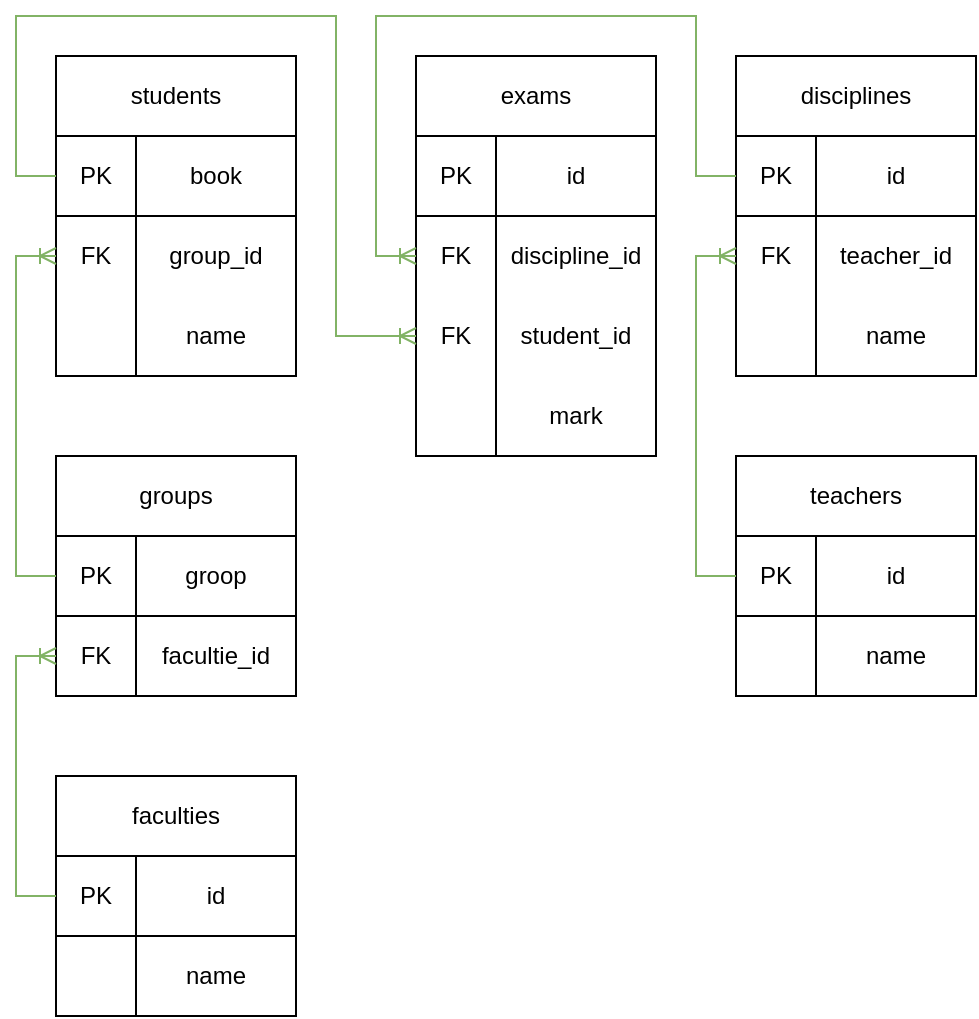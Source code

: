 <mxfile version="20.2.8" type="device"><diagram id="ZeilSVFGzcY2wbCDTDUL" name="Страница 1"><mxGraphModel dx="1422" dy="856" grid="1" gridSize="10" guides="1" tooltips="1" connect="1" arrows="1" fold="1" page="1" pageScale="1" pageWidth="1169" pageHeight="827" math="0" shadow="0"><root><mxCell id="0"/><mxCell id="1" parent="0"/><mxCell id="4obmJRQxsSkdRmByeBgu-1" value="faculties" style="rounded=0;whiteSpace=wrap;html=1;container=0;" parent="1" vertex="1"><mxGeometry x="80" y="440" width="120" height="40" as="geometry"/></mxCell><mxCell id="4obmJRQxsSkdRmByeBgu-2" value="" style="rounded=0;whiteSpace=wrap;html=1;container=0;" parent="1" vertex="1"><mxGeometry x="120" y="480" width="80" height="80" as="geometry"/></mxCell><mxCell id="4obmJRQxsSkdRmByeBgu-3" value="" style="rounded=0;whiteSpace=wrap;html=1;container=0;" parent="1" vertex="1"><mxGeometry x="80" y="480" width="40" height="80" as="geometry"/></mxCell><mxCell id="4obmJRQxsSkdRmByeBgu-7" value="groups" style="rounded=0;whiteSpace=wrap;html=1;container=0;" parent="1" vertex="1"><mxGeometry x="80" y="280" width="120" height="40" as="geometry"/></mxCell><mxCell id="4obmJRQxsSkdRmByeBgu-8" value="" style="rounded=0;whiteSpace=wrap;html=1;container=0;" parent="1" vertex="1"><mxGeometry x="120" y="320" width="80" height="80" as="geometry"/></mxCell><mxCell id="4obmJRQxsSkdRmByeBgu-9" value="" style="rounded=0;whiteSpace=wrap;html=1;container=0;" parent="1" vertex="1"><mxGeometry x="80" y="320" width="40" height="80" as="geometry"/></mxCell><mxCell id="4obmJRQxsSkdRmByeBgu-26" value="PK" style="text;html=1;strokeColor=default;fillColor=none;align=center;verticalAlign=middle;whiteSpace=wrap;rounded=0;container=0;" parent="1" vertex="1"><mxGeometry x="80" y="320" width="40" height="40" as="geometry"/></mxCell><mxCell id="4obmJRQxsSkdRmByeBgu-39" value="groop" style="text;html=1;strokeColor=default;fillColor=none;align=center;verticalAlign=middle;whiteSpace=wrap;rounded=0;container=0;" parent="1" vertex="1"><mxGeometry x="120" y="320" width="80" height="40" as="geometry"/></mxCell><mxCell id="4obmJRQxsSkdRmByeBgu-11" value="students" style="rounded=0;whiteSpace=wrap;html=1;container=0;" parent="1" vertex="1"><mxGeometry x="80" y="80" width="120" height="40" as="geometry"/></mxCell><mxCell id="4obmJRQxsSkdRmByeBgu-12" value="" style="rounded=0;whiteSpace=wrap;html=1;container=0;" parent="1" vertex="1"><mxGeometry x="120" y="120" width="80" height="120" as="geometry"/></mxCell><mxCell id="4obmJRQxsSkdRmByeBgu-13" value="" style="rounded=0;whiteSpace=wrap;html=1;container=0;" parent="1" vertex="1"><mxGeometry x="80" y="120" width="40" height="120" as="geometry"/></mxCell><mxCell id="4obmJRQxsSkdRmByeBgu-15" value="exams" style="rounded=0;whiteSpace=wrap;html=1;container=0;" parent="1" vertex="1"><mxGeometry x="260" y="80" width="120" height="40" as="geometry"/></mxCell><mxCell id="4obmJRQxsSkdRmByeBgu-16" value="" style="rounded=0;whiteSpace=wrap;html=1;container=0;" parent="1" vertex="1"><mxGeometry x="300" y="120" width="80" height="160" as="geometry"/></mxCell><mxCell id="4obmJRQxsSkdRmByeBgu-17" value="" style="rounded=0;whiteSpace=wrap;html=1;container=0;" parent="1" vertex="1"><mxGeometry x="260" y="120" width="40" height="160" as="geometry"/></mxCell><mxCell id="4obmJRQxsSkdRmByeBgu-19" value="disciplines" style="rounded=0;whiteSpace=wrap;html=1;container=0;" parent="1" vertex="1"><mxGeometry x="420" y="80" width="120" height="40" as="geometry"/></mxCell><mxCell id="4obmJRQxsSkdRmByeBgu-20" value="" style="rounded=0;whiteSpace=wrap;html=1;container=0;" parent="1" vertex="1"><mxGeometry x="460" y="120" width="80" height="120" as="geometry"/></mxCell><mxCell id="4obmJRQxsSkdRmByeBgu-21" value="" style="rounded=0;whiteSpace=wrap;html=1;container=0;" parent="1" vertex="1"><mxGeometry x="420" y="120" width="40" height="120" as="geometry"/></mxCell><mxCell id="4obmJRQxsSkdRmByeBgu-23" value="teachers" style="rounded=0;whiteSpace=wrap;html=1;container=0;" parent="1" vertex="1"><mxGeometry x="420" y="280" width="120" height="40" as="geometry"/></mxCell><mxCell id="4obmJRQxsSkdRmByeBgu-24" value="" style="rounded=0;whiteSpace=wrap;html=1;container=0;" parent="1" vertex="1"><mxGeometry x="460" y="320" width="80" height="80" as="geometry"/></mxCell><mxCell id="4obmJRQxsSkdRmByeBgu-25" value="" style="rounded=0;whiteSpace=wrap;html=1;container=0;" parent="1" vertex="1"><mxGeometry x="420" y="320" width="40" height="80" as="geometry"/></mxCell><mxCell id="4obmJRQxsSkdRmByeBgu-40" value="PK" style="text;html=1;strokeColor=default;fillColor=none;align=center;verticalAlign=middle;whiteSpace=wrap;rounded=0;container=0;" parent="1" vertex="1"><mxGeometry x="80" y="120" width="40" height="40" as="geometry"/></mxCell><mxCell id="4obmJRQxsSkdRmByeBgu-43" value="name" style="text;html=1;align=center;verticalAlign=middle;whiteSpace=wrap;rounded=0;container=0;strokeColor=none;" parent="1" vertex="1"><mxGeometry x="120" y="520" width="80" height="40" as="geometry"/></mxCell><mxCell id="4obmJRQxsSkdRmByeBgu-44" value="PK" style="text;html=1;strokeColor=default;fillColor=none;align=center;verticalAlign=middle;whiteSpace=wrap;rounded=0;container=0;" parent="1" vertex="1"><mxGeometry x="80" y="480" width="40" height="40" as="geometry"/></mxCell><mxCell id="4obmJRQxsSkdRmByeBgu-46" value="name" style="text;html=1;align=center;verticalAlign=middle;whiteSpace=wrap;rounded=0;container=0;strokeColor=none;" parent="1" vertex="1"><mxGeometry x="120" y="200" width="80" height="40" as="geometry"/></mxCell><mxCell id="4obmJRQxsSkdRmByeBgu-47" value="book" style="text;html=1;align=center;verticalAlign=middle;whiteSpace=wrap;rounded=0;container=0;strokeColor=default;" parent="1" vertex="1"><mxGeometry x="120" y="120" width="80" height="40" as="geometry"/></mxCell><mxCell id="4obmJRQxsSkdRmByeBgu-48" value="group_id" style="text;html=1;align=center;verticalAlign=middle;whiteSpace=wrap;rounded=0;container=0;strokeColor=none;" parent="1" vertex="1"><mxGeometry x="120" y="160" width="80" height="40" as="geometry"/></mxCell><mxCell id="4obmJRQxsSkdRmByeBgu-49" value="FK" style="text;html=1;strokeColor=none;fillColor=none;align=center;verticalAlign=middle;whiteSpace=wrap;rounded=0;container=0;" parent="1" vertex="1"><mxGeometry x="80" y="160" width="40" height="40" as="geometry"/></mxCell><mxCell id="4obmJRQxsSkdRmByeBgu-51" value="id" style="text;html=1;align=center;verticalAlign=middle;whiteSpace=wrap;rounded=0;container=0;strokeColor=default;" parent="1" vertex="1"><mxGeometry x="460" y="120" width="80" height="40" as="geometry"/></mxCell><mxCell id="4obmJRQxsSkdRmByeBgu-52" value="PK" style="text;html=1;strokeColor=default;fillColor=none;align=center;verticalAlign=middle;whiteSpace=wrap;rounded=0;container=0;" parent="1" vertex="1"><mxGeometry x="420" y="120" width="40" height="40" as="geometry"/></mxCell><mxCell id="4obmJRQxsSkdRmByeBgu-53" value="id" style="text;html=1;align=center;verticalAlign=middle;whiteSpace=wrap;rounded=0;container=0;strokeColor=default;" parent="1" vertex="1"><mxGeometry x="460" y="320" width="80" height="40" as="geometry"/></mxCell><mxCell id="4obmJRQxsSkdRmByeBgu-54" value="PK" style="text;html=1;strokeColor=default;fillColor=none;align=center;verticalAlign=middle;whiteSpace=wrap;rounded=0;container=0;" parent="1" vertex="1"><mxGeometry x="420" y="320" width="40" height="40" as="geometry"/></mxCell><mxCell id="4obmJRQxsSkdRmByeBgu-55" value="name" style="text;html=1;align=center;verticalAlign=middle;whiteSpace=wrap;rounded=0;container=0;strokeColor=none;" parent="1" vertex="1"><mxGeometry x="460" y="360" width="80" height="40" as="geometry"/></mxCell><mxCell id="4obmJRQxsSkdRmByeBgu-56" value="id" style="text;html=1;align=center;verticalAlign=middle;whiteSpace=wrap;rounded=0;container=0;strokeColor=default;" parent="1" vertex="1"><mxGeometry x="300" y="120" width="80" height="40" as="geometry"/></mxCell><mxCell id="4obmJRQxsSkdRmByeBgu-57" value="PK" style="text;html=1;strokeColor=default;fillColor=none;align=center;verticalAlign=middle;whiteSpace=wrap;rounded=0;container=0;" parent="1" vertex="1"><mxGeometry x="260" y="120" width="40" height="40" as="geometry"/></mxCell><mxCell id="4obmJRQxsSkdRmByeBgu-58" value="mark" style="text;html=1;align=center;verticalAlign=middle;whiteSpace=wrap;rounded=0;container=0;strokeColor=none;" parent="1" vertex="1"><mxGeometry x="300" y="240" width="80" height="40" as="geometry"/></mxCell><mxCell id="4obmJRQxsSkdRmByeBgu-60" value="student_id" style="text;html=1;align=center;verticalAlign=middle;whiteSpace=wrap;rounded=0;container=0;strokeColor=none;" parent="1" vertex="1"><mxGeometry x="300" y="200" width="80" height="40" as="geometry"/></mxCell><mxCell id="4obmJRQxsSkdRmByeBgu-61" value="FK" style="text;html=1;strokeColor=none;fillColor=none;align=center;verticalAlign=middle;whiteSpace=wrap;rounded=0;container=0;" parent="1" vertex="1"><mxGeometry x="260" y="160" width="40" height="40" as="geometry"/></mxCell><mxCell id="4obmJRQxsSkdRmByeBgu-63" value="discipline_id" style="text;html=1;align=center;verticalAlign=middle;whiteSpace=wrap;rounded=0;container=0;strokeColor=none;" parent="1" vertex="1"><mxGeometry x="300" y="160" width="80" height="40" as="geometry"/></mxCell><mxCell id="4obmJRQxsSkdRmByeBgu-64" value="FK" style="text;html=1;strokeColor=none;fillColor=none;align=center;verticalAlign=middle;whiteSpace=wrap;rounded=0;container=0;" parent="1" vertex="1"><mxGeometry x="260" y="200" width="40" height="40" as="geometry"/></mxCell><mxCell id="4obmJRQxsSkdRmByeBgu-65" value="facultie_id" style="text;html=1;strokeColor=none;fillColor=none;align=center;verticalAlign=middle;whiteSpace=wrap;rounded=0;container=0;" parent="1" vertex="1"><mxGeometry x="120" y="360" width="80" height="40" as="geometry"/></mxCell><mxCell id="4obmJRQxsSkdRmByeBgu-66" value="FK" style="text;html=1;strokeColor=none;fillColor=none;align=center;verticalAlign=middle;whiteSpace=wrap;rounded=0;container=0;" parent="1" vertex="1"><mxGeometry x="80" y="360" width="40" height="40" as="geometry"/></mxCell><mxCell id="4obmJRQxsSkdRmByeBgu-67" value="" style="edgeStyle=orthogonalEdgeStyle;fontSize=12;html=1;endArrow=ERoneToMany;rounded=0;exitX=0;exitY=0.5;exitDx=0;exitDy=0;fillColor=#d5e8d4;strokeColor=#82b366;entryX=0;entryY=0.5;entryDx=0;entryDy=0;" parent="1" source="4obmJRQxsSkdRmByeBgu-40" target="4obmJRQxsSkdRmByeBgu-64" edge="1"><mxGeometry width="100" height="100" relative="1" as="geometry"><mxPoint x="290" y="340" as="sourcePoint"/><mxPoint x="220" y="190" as="targetPoint"/><Array as="points"><mxPoint x="60" y="140"/><mxPoint x="60" y="60"/><mxPoint x="220" y="60"/><mxPoint x="220" y="220"/></Array></mxGeometry></mxCell><mxCell id="4obmJRQxsSkdRmByeBgu-68" value="" style="edgeStyle=orthogonalEdgeStyle;fontSize=12;html=1;endArrow=ERoneToMany;rounded=0;exitX=0;exitY=0.5;exitDx=0;exitDy=0;entryX=0;entryY=0.5;entryDx=0;entryDy=0;fillColor=#d5e8d4;strokeColor=#82b366;endFill=0;" parent="1" source="4obmJRQxsSkdRmByeBgu-52" target="4obmJRQxsSkdRmByeBgu-61" edge="1"><mxGeometry width="100" height="100" relative="1" as="geometry"><mxPoint x="310" y="340" as="sourcePoint"/><mxPoint x="410" y="240" as="targetPoint"/><Array as="points"><mxPoint x="400" y="140"/><mxPoint x="400" y="60"/><mxPoint x="240" y="60"/><mxPoint x="240" y="180"/></Array></mxGeometry></mxCell><mxCell id="4obmJRQxsSkdRmByeBgu-70" value="teacher_id" style="text;html=1;align=center;verticalAlign=middle;whiteSpace=wrap;rounded=0;container=0;strokeColor=none;" parent="1" vertex="1"><mxGeometry x="460" y="160" width="80" height="40" as="geometry"/></mxCell><mxCell id="4obmJRQxsSkdRmByeBgu-72" value="" style="edgeStyle=orthogonalEdgeStyle;fontSize=12;html=1;endArrow=ERoneToMany;rounded=0;exitX=0;exitY=0.5;exitDx=0;exitDy=0;entryX=0;entryY=0.5;entryDx=0;entryDy=0;fillColor=#d5e8d4;strokeColor=#82b366;" parent="1" source="4obmJRQxsSkdRmByeBgu-44" target="4obmJRQxsSkdRmByeBgu-66" edge="1"><mxGeometry width="100" height="100" relative="1" as="geometry"><mxPoint x="330" y="400" as="sourcePoint"/><mxPoint x="430" y="300" as="targetPoint"/><Array as="points"><mxPoint x="60" y="500"/><mxPoint x="60" y="380"/></Array></mxGeometry></mxCell><mxCell id="4obmJRQxsSkdRmByeBgu-73" value="" style="edgeStyle=orthogonalEdgeStyle;fontSize=12;html=1;endArrow=ERoneToMany;rounded=0;exitX=0;exitY=0.5;exitDx=0;exitDy=0;entryX=0;entryY=0.5;entryDx=0;entryDy=0;fillColor=#d5e8d4;strokeColor=#82b366;" parent="1" source="4obmJRQxsSkdRmByeBgu-26" target="4obmJRQxsSkdRmByeBgu-49" edge="1"><mxGeometry width="100" height="100" relative="1" as="geometry"><mxPoint x="330" y="340" as="sourcePoint"/><mxPoint x="430" y="240" as="targetPoint"/><Array as="points"><mxPoint x="60" y="340"/><mxPoint x="60" y="180"/></Array></mxGeometry></mxCell><mxCell id="4obmJRQxsSkdRmByeBgu-74" value="" style="edgeStyle=orthogonalEdgeStyle;fontSize=12;html=1;endArrow=ERoneToMany;rounded=0;exitX=0;exitY=0.5;exitDx=0;exitDy=0;entryX=0;entryY=0.5;entryDx=0;entryDy=0;fillColor=#d5e8d4;strokeColor=#82b366;" parent="1" source="4obmJRQxsSkdRmByeBgu-54" target="4obmJRQxsSkdRmByeBgu-75" edge="1"><mxGeometry width="100" height="100" relative="1" as="geometry"><mxPoint x="350" y="450" as="sourcePoint"/><mxPoint x="470" y="460" as="targetPoint"/><Array as="points"><mxPoint x="400" y="340"/><mxPoint x="400" y="180"/></Array></mxGeometry></mxCell><mxCell id="4obmJRQxsSkdRmByeBgu-75" value="FK" style="text;html=1;strokeColor=none;fillColor=none;align=center;verticalAlign=middle;whiteSpace=wrap;rounded=0;container=0;" parent="1" vertex="1"><mxGeometry x="420" y="160" width="40" height="40" as="geometry"/></mxCell><mxCell id="4obmJRQxsSkdRmByeBgu-76" value="id" style="text;html=1;align=center;verticalAlign=middle;whiteSpace=wrap;rounded=0;container=0;strokeColor=default;" parent="1" vertex="1"><mxGeometry x="120" y="480" width="80" height="40" as="geometry"/></mxCell><mxCell id="4obmJRQxsSkdRmByeBgu-78" value="name" style="text;html=1;align=center;verticalAlign=middle;whiteSpace=wrap;rounded=0;container=0;strokeColor=none;" parent="1" vertex="1"><mxGeometry x="460" y="200" width="80" height="40" as="geometry"/></mxCell></root></mxGraphModel></diagram></mxfile>